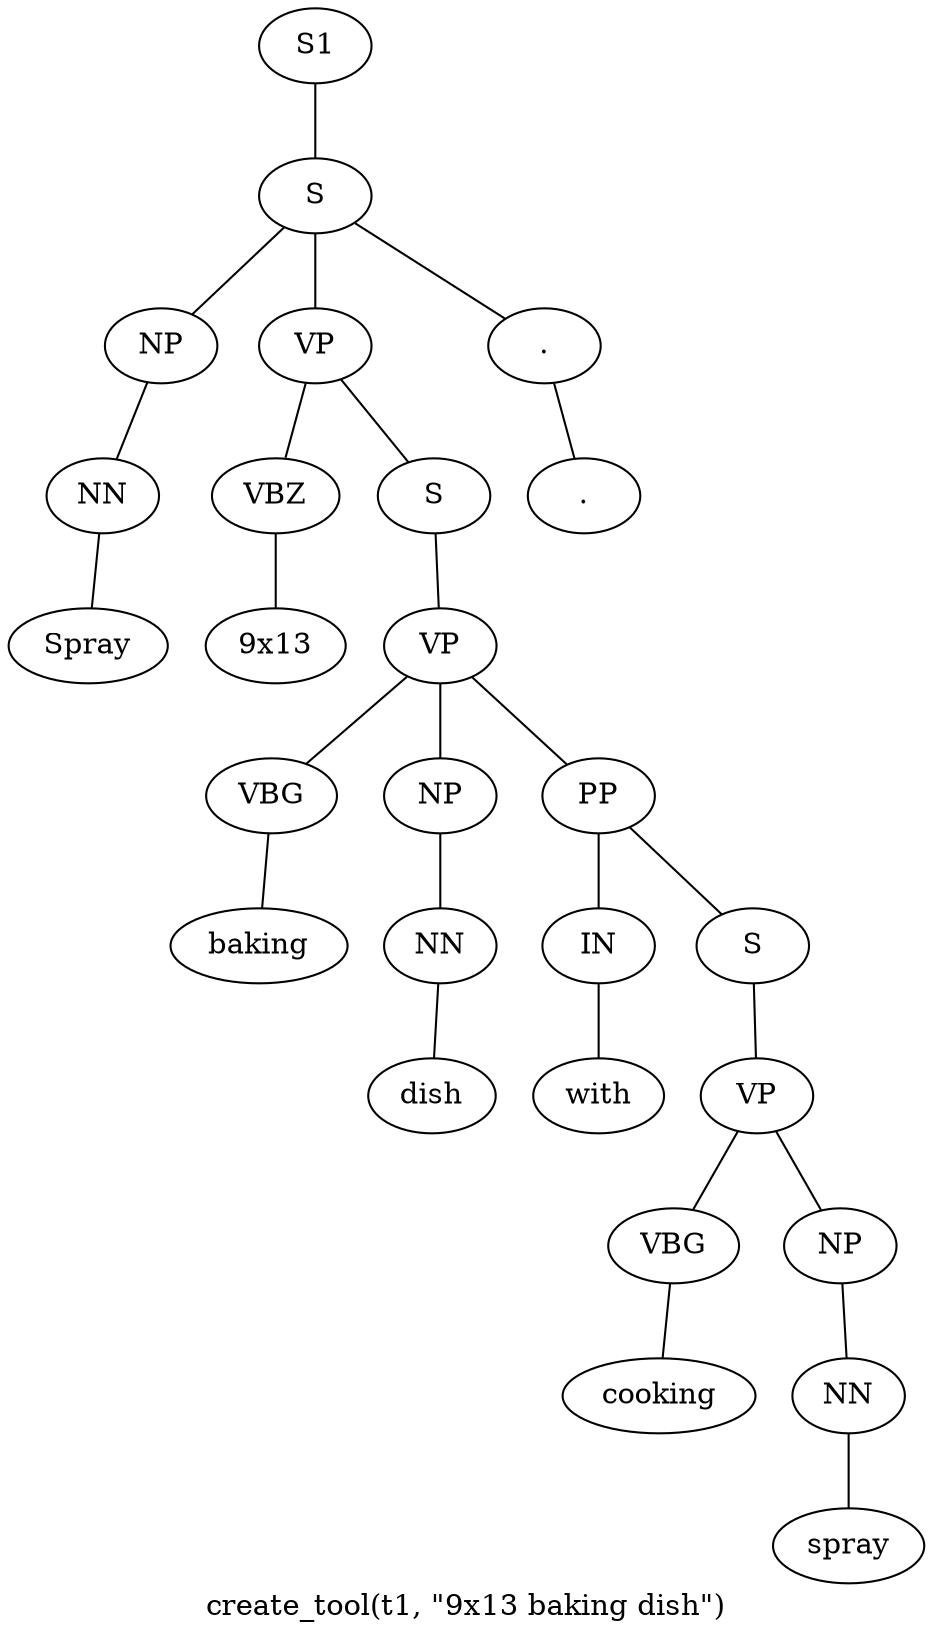 graph SyntaxGraph {
	label = "create_tool(t1, \"9x13 baking dish\")";
	Node0 [label="S1"];
	Node1 [label="S"];
	Node2 [label="NP"];
	Node3 [label="NN"];
	Node4 [label="Spray"];
	Node5 [label="VP"];
	Node6 [label="VBZ"];
	Node7 [label="9x13"];
	Node8 [label="S"];
	Node9 [label="VP"];
	Node10 [label="VBG"];
	Node11 [label="baking"];
	Node12 [label="NP"];
	Node13 [label="NN"];
	Node14 [label="dish"];
	Node15 [label="PP"];
	Node16 [label="IN"];
	Node17 [label="with"];
	Node18 [label="S"];
	Node19 [label="VP"];
	Node20 [label="VBG"];
	Node21 [label="cooking"];
	Node22 [label="NP"];
	Node23 [label="NN"];
	Node24 [label="spray"];
	Node25 [label="."];
	Node26 [label="."];

	Node0 -- Node1;
	Node1 -- Node2;
	Node1 -- Node5;
	Node1 -- Node25;
	Node2 -- Node3;
	Node3 -- Node4;
	Node5 -- Node6;
	Node5 -- Node8;
	Node6 -- Node7;
	Node8 -- Node9;
	Node9 -- Node10;
	Node9 -- Node12;
	Node9 -- Node15;
	Node10 -- Node11;
	Node12 -- Node13;
	Node13 -- Node14;
	Node15 -- Node16;
	Node15 -- Node18;
	Node16 -- Node17;
	Node18 -- Node19;
	Node19 -- Node20;
	Node19 -- Node22;
	Node20 -- Node21;
	Node22 -- Node23;
	Node23 -- Node24;
	Node25 -- Node26;
}